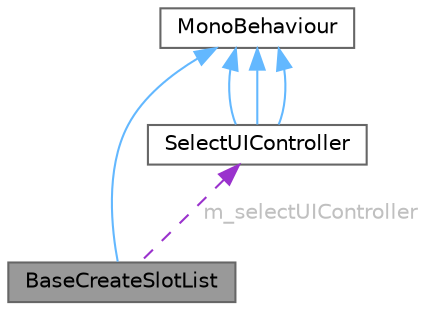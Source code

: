 digraph "BaseCreateSlotList"
{
 // LATEX_PDF_SIZE
  bgcolor="transparent";
  edge [fontname=Helvetica,fontsize=10,labelfontname=Helvetica,labelfontsize=10];
  node [fontname=Helvetica,fontsize=10,shape=box,height=0.2,width=0.4];
  Node1 [id="Node000001",label="BaseCreateSlotList",height=0.2,width=0.4,color="gray40", fillcolor="grey60", style="filled", fontcolor="black",tooltip=" "];
  Node2 -> Node1 [id="edge6_Node000001_Node000002",dir="back",color="steelblue1",style="solid",tooltip=" "];
  Node2 [id="Node000002",label="MonoBehaviour",height=0.2,width=0.4,color="gray40", fillcolor="white", style="filled",tooltip=" "];
  Node3 -> Node1 [id="edge7_Node000001_Node000003",dir="back",color="darkorchid3",style="dashed",tooltip=" ",label=" m_selectUIController",fontcolor="grey" ];
  Node3 [id="Node000003",label="SelectUIController",height=0.2,width=0.4,color="gray40", fillcolor="white", style="filled",URL="$class_select_u_i_controller.html",tooltip=" "];
  Node2 -> Node3 [id="edge8_Node000003_Node000002",dir="back",color="steelblue1",style="solid",tooltip=" "];
  Node2 -> Node3 [id="edge9_Node000003_Node000002",dir="back",color="steelblue1",style="solid",tooltip=" "];
  Node2 -> Node3 [id="edge10_Node000003_Node000002",dir="back",color="steelblue1",style="solid",tooltip=" "];
}
